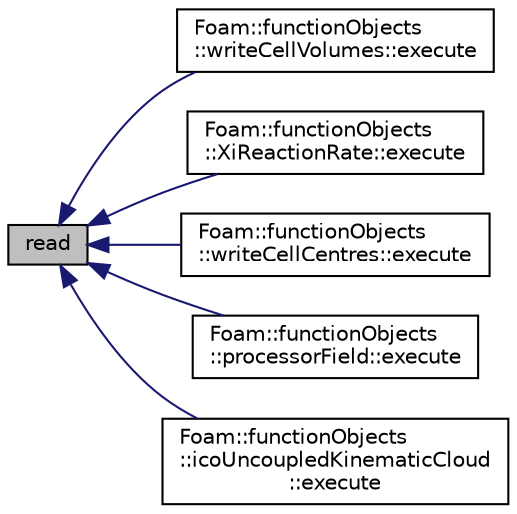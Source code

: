 digraph "read"
{
  bgcolor="transparent";
  edge [fontname="Helvetica",fontsize="10",labelfontname="Helvetica",labelfontsize="10"];
  node [fontname="Helvetica",fontsize="10",shape=record];
  rankdir="LR";
  Node1 [label="read",height=0.2,width=0.4,color="black", fillcolor="grey75", style="filled" fontcolor="black"];
  Node1 -> Node2 [dir="back",color="midnightblue",fontsize="10",style="solid",fontname="Helvetica"];
  Node2 [label="Foam::functionObjects\l::writeCellVolumes::execute",height=0.2,width=0.4,color="black",URL="$classFoam_1_1functionObjects_1_1writeCellVolumes.html#ae006844a02161d12182ab372ca5c257b",tooltip="Do nothing. "];
  Node1 -> Node3 [dir="back",color="midnightblue",fontsize="10",style="solid",fontname="Helvetica"];
  Node3 [label="Foam::functionObjects\l::XiReactionRate::execute",height=0.2,width=0.4,color="black",URL="$classFoam_1_1functionObjects_1_1XiReactionRate.html#ae006844a02161d12182ab372ca5c257b",tooltip="Do nothing. "];
  Node1 -> Node4 [dir="back",color="midnightblue",fontsize="10",style="solid",fontname="Helvetica"];
  Node4 [label="Foam::functionObjects\l::writeCellCentres::execute",height=0.2,width=0.4,color="black",URL="$classFoam_1_1functionObjects_1_1writeCellCentres.html#ae006844a02161d12182ab372ca5c257b",tooltip="Do nothing. "];
  Node1 -> Node5 [dir="back",color="midnightblue",fontsize="10",style="solid",fontname="Helvetica"];
  Node5 [label="Foam::functionObjects\l::processorField::execute",height=0.2,width=0.4,color="black",URL="$classFoam_1_1functionObjects_1_1processorField.html#ae006844a02161d12182ab372ca5c257b",tooltip="Calculate the processorID field. "];
  Node1 -> Node6 [dir="back",color="midnightblue",fontsize="10",style="solid",fontname="Helvetica"];
  Node6 [label="Foam::functionObjects\l::icoUncoupledKinematicCloud\l::execute",height=0.2,width=0.4,color="black",URL="$classFoam_1_1functionObjects_1_1icoUncoupledKinematicCloud.html#ae006844a02161d12182ab372ca5c257b",tooltip="Track the cloud. "];
}
